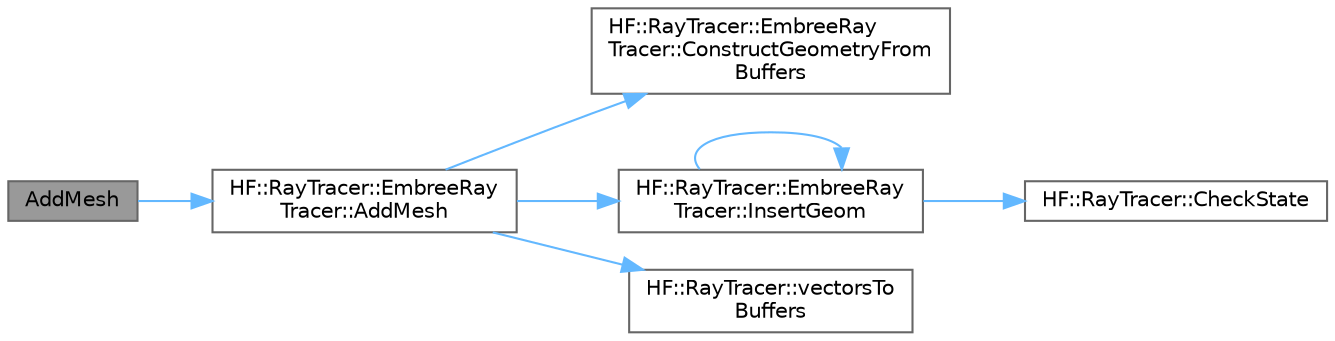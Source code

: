 digraph "AddMesh"
{
 // LATEX_PDF_SIZE
  bgcolor="transparent";
  edge [fontname=Helvetica,fontsize=10,labelfontname=Helvetica,labelfontsize=10];
  node [fontname=Helvetica,fontsize=10,shape=box,height=0.2,width=0.4];
  rankdir="LR";
  Node1 [label="AddMesh",height=0.2,width=0.4,color="gray40", fillcolor="grey60", style="filled", fontcolor="black",tooltip="Add a new mesh to a raytracer."];
  Node1 -> Node2 [color="steelblue1",style="solid"];
  Node2 [label="HF::RayTracer::EmbreeRay\lTracer::AddMesh",height=0.2,width=0.4,color="grey40", fillcolor="white", style="filled",URL="$a01411.html#a6425a0f8f4a3ef8073e734ceb745cd1e",tooltip="Add a new mesh to this raytracer's BVH with the specified ID."];
  Node2 -> Node3 [color="steelblue1",style="solid"];
  Node3 [label="HF::RayTracer::EmbreeRay\lTracer::ConstructGeometryFrom\lBuffers",height=0.2,width=0.4,color="grey40", fillcolor="white", style="filled",URL="$a01411.html#aa602f6c44fa5230477642942ebc3216e",tooltip="Create a new instance of RTCGeometry from a triangle and vertex buffer."];
  Node2 -> Node4 [color="steelblue1",style="solid"];
  Node4 [label="HF::RayTracer::EmbreeRay\lTracer::InsertGeom",height=0.2,width=0.4,color="grey40", fillcolor="white", style="filled",URL="$a01411.html#a6ee1e15bc515878b156bc6a3778f8033",tooltip="Attach geometry to the current scene."];
  Node4 -> Node5 [color="steelblue1",style="solid"];
  Node5 [label="HF::RayTracer::CheckState",height=0.2,width=0.4,color="grey40", fillcolor="white", style="filled",URL="$a00464.html#a19e11d13f73136d6819b8abee57b0fd9",tooltip="Check an embree device for errors."];
  Node4 -> Node4 [color="steelblue1",style="solid"];
  Node2 -> Node6 [color="steelblue1",style="solid"];
  Node6 [label="HF::RayTracer::vectorsTo\lBuffers",height=0.2,width=0.4,color="grey40", fillcolor="white", style="filled",URL="$a00464.html#a732eb910d06064bea04e6a959fd235f0",tooltip="Index a list of verticies and place them into a triangle and vertex buffer."];
}
